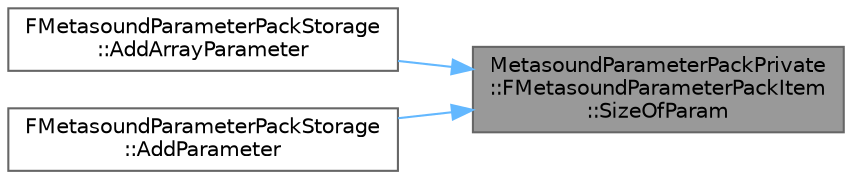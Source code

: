 digraph "MetasoundParameterPackPrivate::FMetasoundParameterPackItem::SizeOfParam"
{
 // INTERACTIVE_SVG=YES
 // LATEX_PDF_SIZE
  bgcolor="transparent";
  edge [fontname=Helvetica,fontsize=10,labelfontname=Helvetica,labelfontsize=10];
  node [fontname=Helvetica,fontsize=10,shape=box,height=0.2,width=0.4];
  rankdir="RL";
  Node1 [id="Node000001",label="MetasoundParameterPackPrivate\l::FMetasoundParameterPackItem\l::SizeOfParam",height=0.2,width=0.4,color="gray40", fillcolor="grey60", style="filled", fontcolor="black",tooltip=" "];
  Node1 -> Node2 [id="edge1_Node000001_Node000002",dir="back",color="steelblue1",style="solid",tooltip=" "];
  Node2 [id="Node000002",label="FMetasoundParameterPackStorage\l::AddArrayParameter",height=0.2,width=0.4,color="grey40", fillcolor="white", style="filled",URL="$d1/d1b/structFMetasoundParameterPackStorage.html#a1b025b7a6e6290cc243f80533eb513de",tooltip=" "];
  Node1 -> Node3 [id="edge2_Node000001_Node000003",dir="back",color="steelblue1",style="solid",tooltip=" "];
  Node3 [id="Node000003",label="FMetasoundParameterPackStorage\l::AddParameter",height=0.2,width=0.4,color="grey40", fillcolor="white", style="filled",URL="$d1/d1b/structFMetasoundParameterPackStorage.html#a0ab992c632087b0fca3d0f809d87849a",tooltip=" "];
}
